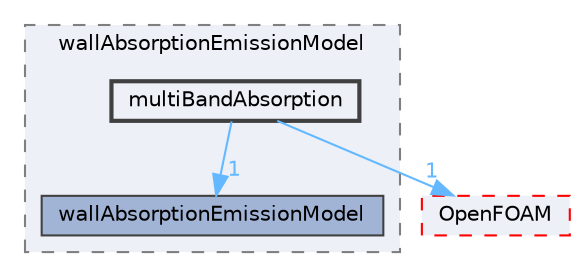 digraph "src/thermophysicalModels/radiation/submodels/wallAbsorptionEmissionModel/multiBandAbsorption"
{
 // LATEX_PDF_SIZE
  bgcolor="transparent";
  edge [fontname=Helvetica,fontsize=10,labelfontname=Helvetica,labelfontsize=10];
  node [fontname=Helvetica,fontsize=10,shape=box,height=0.2,width=0.4];
  compound=true
  subgraph clusterdir_b525c3eb42e138dc1fd17faa338b1ebc {
    graph [ bgcolor="#edf0f7", pencolor="grey50", label="wallAbsorptionEmissionModel", fontname=Helvetica,fontsize=10 style="filled,dashed", URL="dir_b525c3eb42e138dc1fd17faa338b1ebc.html",tooltip=""]
  dir_bb9656656dad53dce946416d26f2bcdd [label="wallAbsorptionEmissionModel", fillcolor="#a2b4d6", color="grey25", style="filled", URL="dir_bb9656656dad53dce946416d26f2bcdd.html",tooltip=""];
  dir_67c617af042153db1b026c21ef707c1a [label="multiBandAbsorption", fillcolor="#edf0f7", color="grey25", style="filled,bold", URL="dir_67c617af042153db1b026c21ef707c1a.html",tooltip=""];
  }
  dir_c5473ff19b20e6ec4dfe5c310b3778a8 [label="OpenFOAM", fillcolor="#edf0f7", color="red", style="filled,dashed", URL="dir_c5473ff19b20e6ec4dfe5c310b3778a8.html",tooltip=""];
  dir_67c617af042153db1b026c21ef707c1a->dir_bb9656656dad53dce946416d26f2bcdd [headlabel="1", labeldistance=1.5 headhref="dir_002466_004327.html" href="dir_002466_004327.html" color="steelblue1" fontcolor="steelblue1"];
  dir_67c617af042153db1b026c21ef707c1a->dir_c5473ff19b20e6ec4dfe5c310b3778a8 [headlabel="1", labeldistance=1.5 headhref="dir_002466_002695.html" href="dir_002466_002695.html" color="steelblue1" fontcolor="steelblue1"];
}
